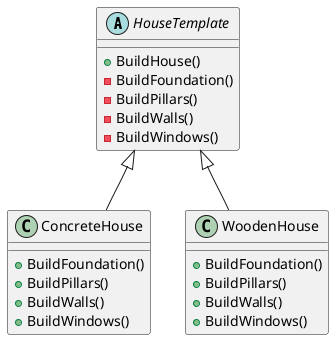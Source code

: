 @startuml
abstract class HouseTemplate {
  +BuildHouse()
  -BuildFoundation()
  -BuildPillars()
  -BuildWalls()
  -BuildWindows()
}

class ConcreteHouse {
  +BuildFoundation()
  +BuildPillars()
  +BuildWalls()
  +BuildWindows()
}

class WoodenHouse {
  +BuildFoundation()
  +BuildPillars()
  +BuildWalls()
  +BuildWindows()
}

HouseTemplate <|-- ConcreteHouse
HouseTemplate <|-- WoodenHouse
@enduml